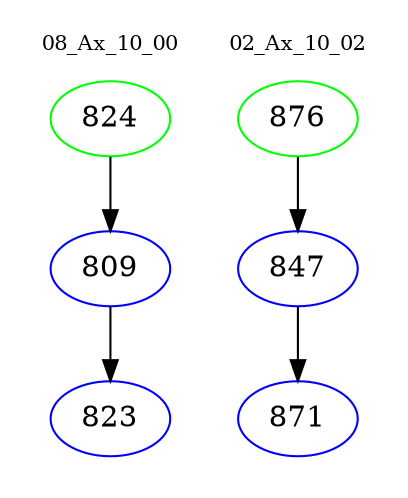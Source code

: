 digraph{
subgraph cluster_0 {
color = white
label = "08_Ax_10_00";
fontsize=10;
T0_824 [label="824", color="green"]
T0_824 -> T0_809 [color="black"]
T0_809 [label="809", color="blue"]
T0_809 -> T0_823 [color="black"]
T0_823 [label="823", color="blue"]
}
subgraph cluster_1 {
color = white
label = "02_Ax_10_02";
fontsize=10;
T1_876 [label="876", color="green"]
T1_876 -> T1_847 [color="black"]
T1_847 [label="847", color="blue"]
T1_847 -> T1_871 [color="black"]
T1_871 [label="871", color="blue"]
}
}
